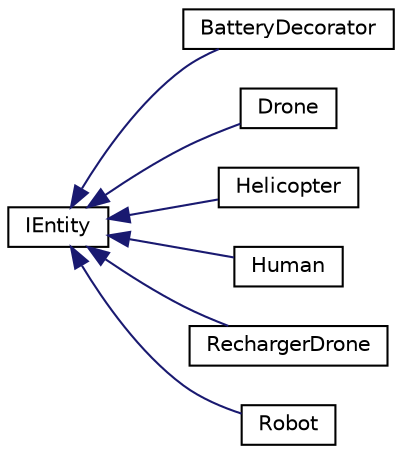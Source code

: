 digraph "Graphical Class Hierarchy"
{
 // LATEX_PDF_SIZE
  edge [fontname="Helvetica",fontsize="10",labelfontname="Helvetica",labelfontsize="10"];
  node [fontname="Helvetica",fontsize="10",shape=record];
  rankdir="LR";
  Node0 [label="IEntity",height=0.2,width=0.4,color="black", fillcolor="white", style="filled",URL="$classIEntity.html",tooltip="Represents an entity in a physical system."];
  Node0 -> Node1 [dir="back",color="midnightblue",fontsize="10",style="solid",fontname="Helvetica"];
  Node1 [label="BatteryDecorator",height=0.2,width=0.4,color="black", fillcolor="white", style="filled",URL="$classBatteryDecorator.html",tooltip="this class inhertis from the IStrategy class and is represents a battery decorator where the entity w..."];
  Node0 -> Node2 [dir="back",color="midnightblue",fontsize="10",style="solid",fontname="Helvetica"];
  Node2 [label="Drone",height=0.2,width=0.4,color="black", fillcolor="white", style="filled",URL="$classDrone.html",tooltip="Represents a drone in a physical system. Drones move using euler integration based on a specified vel..."];
  Node0 -> Node3 [dir="back",color="midnightblue",fontsize="10",style="solid",fontname="Helvetica"];
  Node3 [label="Helicopter",height=0.2,width=0.4,color="black", fillcolor="white", style="filled",URL="$classHelicopter.html",tooltip="Represents a helicopter in the simulation."];
  Node0 -> Node4 [dir="back",color="midnightblue",fontsize="10",style="solid",fontname="Helvetica"];
  Node4 [label="Human",height=0.2,width=0.4,color="black", fillcolor="white", style="filled",URL="$classHuman.html",tooltip="Represents a human in the simulation."];
  Node0 -> Node5 [dir="back",color="midnightblue",fontsize="10",style="solid",fontname="Helvetica"];
  Node5 [label="RechargerDrone",height=0.2,width=0.4,color="black", fillcolor="white", style="filled",URL="$classRechargerDrone.html",tooltip="Represents a Recharger drone in a physical system. Drones move using euler integration based on a spe..."];
  Node0 -> Node6 [dir="back",color="midnightblue",fontsize="10",style="solid",fontname="Helvetica"];
  Node6 [label="Robot",height=0.2,width=0.4,color="black", fillcolor="white", style="filled",URL="$classRobot.html",tooltip="Represents a robot in a physical system."];
}
